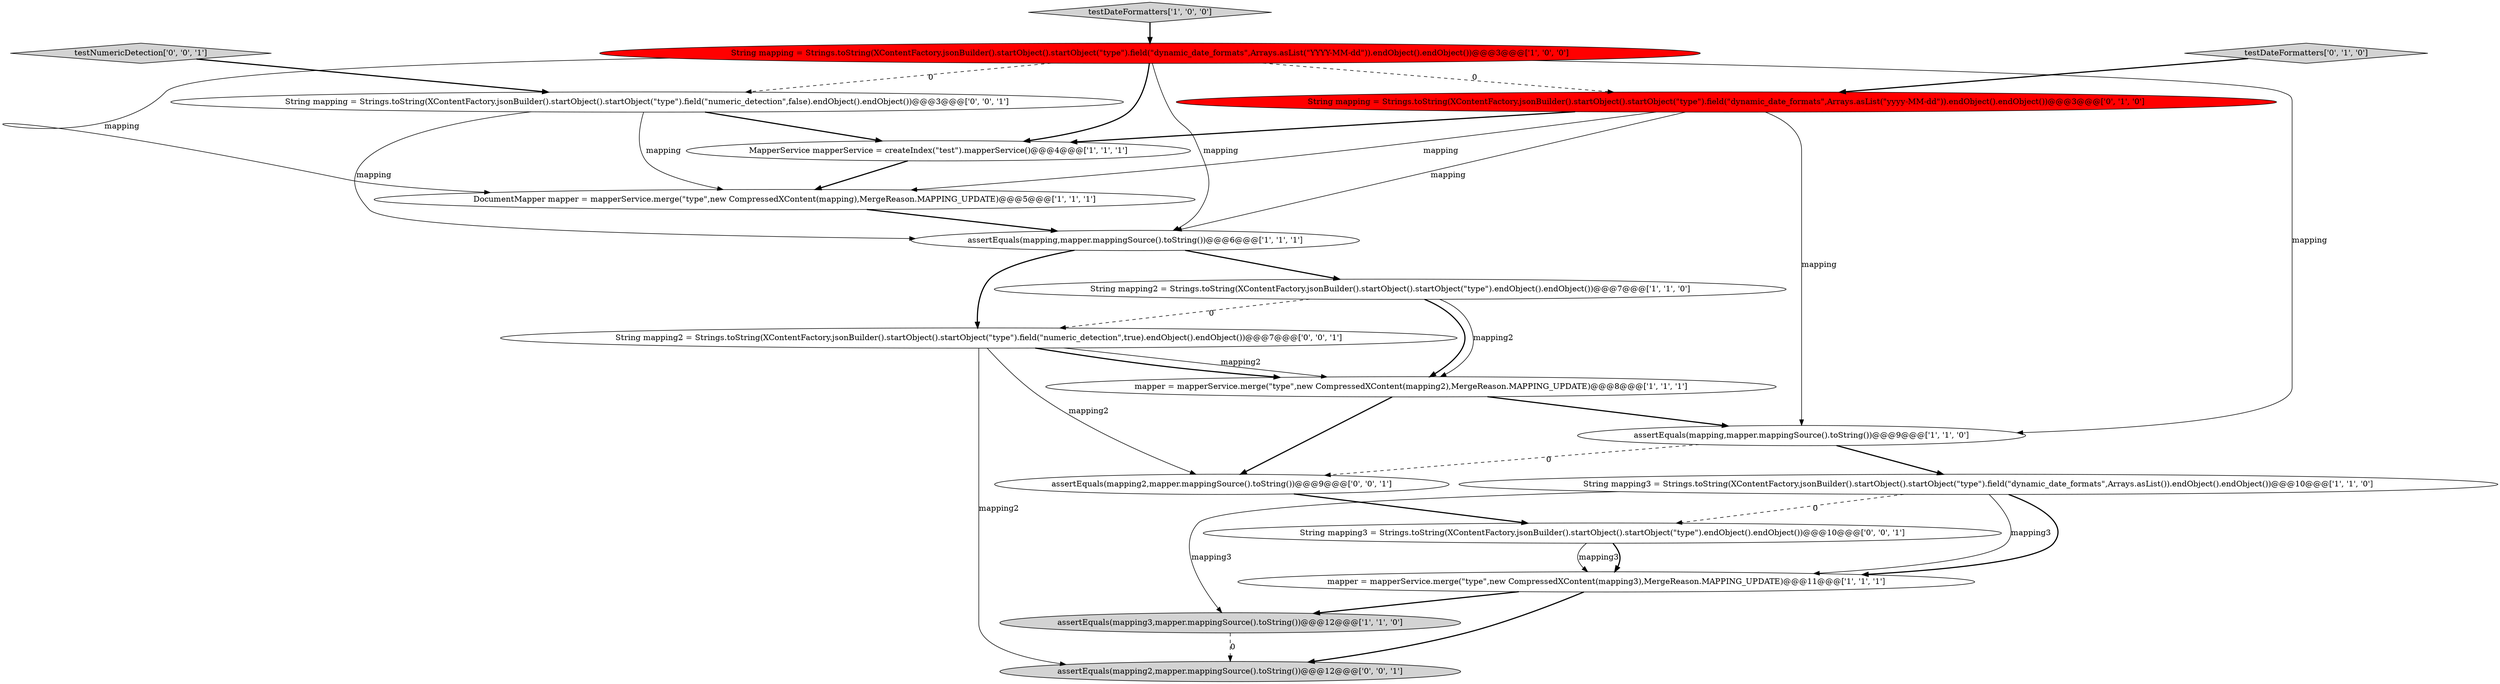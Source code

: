 digraph {
4 [style = filled, label = "testDateFormatters['1', '0', '0']", fillcolor = lightgray, shape = diamond image = "AAA0AAABBB1BBB"];
17 [style = filled, label = "String mapping = Strings.toString(XContentFactory.jsonBuilder().startObject().startObject(\"type\").field(\"numeric_detection\",false).endObject().endObject())@@@3@@@['0', '0', '1']", fillcolor = white, shape = ellipse image = "AAA0AAABBB3BBB"];
12 [style = filled, label = "String mapping = Strings.toString(XContentFactory.jsonBuilder().startObject().startObject(\"type\").field(\"dynamic_date_formats\",Arrays.asList(\"yyyy-MM-dd\")).endObject().endObject())@@@3@@@['0', '1', '0']", fillcolor = red, shape = ellipse image = "AAA1AAABBB2BBB"];
1 [style = filled, label = "assertEquals(mapping,mapper.mappingSource().toString())@@@9@@@['1', '1', '0']", fillcolor = white, shape = ellipse image = "AAA0AAABBB1BBB"];
18 [style = filled, label = "assertEquals(mapping2,mapper.mappingSource().toString())@@@12@@@['0', '0', '1']", fillcolor = lightgray, shape = ellipse image = "AAA0AAABBB3BBB"];
3 [style = filled, label = "assertEquals(mapping3,mapper.mappingSource().toString())@@@12@@@['1', '1', '0']", fillcolor = lightgray, shape = ellipse image = "AAA0AAABBB1BBB"];
2 [style = filled, label = "mapper = mapperService.merge(\"type\",new CompressedXContent(mapping3),MergeReason.MAPPING_UPDATE)@@@11@@@['1', '1', '1']", fillcolor = white, shape = ellipse image = "AAA0AAABBB1BBB"];
6 [style = filled, label = "String mapping = Strings.toString(XContentFactory.jsonBuilder().startObject().startObject(\"type\").field(\"dynamic_date_formats\",Arrays.asList(\"YYYY-MM-dd\")).endObject().endObject())@@@3@@@['1', '0', '0']", fillcolor = red, shape = ellipse image = "AAA1AAABBB1BBB"];
5 [style = filled, label = "String mapping2 = Strings.toString(XContentFactory.jsonBuilder().startObject().startObject(\"type\").endObject().endObject())@@@7@@@['1', '1', '0']", fillcolor = white, shape = ellipse image = "AAA0AAABBB1BBB"];
10 [style = filled, label = "String mapping3 = Strings.toString(XContentFactory.jsonBuilder().startObject().startObject(\"type\").field(\"dynamic_date_formats\",Arrays.asList()).endObject().endObject())@@@10@@@['1', '1', '0']", fillcolor = white, shape = ellipse image = "AAA0AAABBB1BBB"];
11 [style = filled, label = "testDateFormatters['0', '1', '0']", fillcolor = lightgray, shape = diamond image = "AAA0AAABBB2BBB"];
15 [style = filled, label = "assertEquals(mapping2,mapper.mappingSource().toString())@@@9@@@['0', '0', '1']", fillcolor = white, shape = ellipse image = "AAA0AAABBB3BBB"];
16 [style = filled, label = "String mapping3 = Strings.toString(XContentFactory.jsonBuilder().startObject().startObject(\"type\").endObject().endObject())@@@10@@@['0', '0', '1']", fillcolor = white, shape = ellipse image = "AAA0AAABBB3BBB"];
7 [style = filled, label = "DocumentMapper mapper = mapperService.merge(\"type\",new CompressedXContent(mapping),MergeReason.MAPPING_UPDATE)@@@5@@@['1', '1', '1']", fillcolor = white, shape = ellipse image = "AAA0AAABBB1BBB"];
13 [style = filled, label = "testNumericDetection['0', '0', '1']", fillcolor = lightgray, shape = diamond image = "AAA0AAABBB3BBB"];
0 [style = filled, label = "MapperService mapperService = createIndex(\"test\").mapperService()@@@4@@@['1', '1', '1']", fillcolor = white, shape = ellipse image = "AAA0AAABBB1BBB"];
8 [style = filled, label = "mapper = mapperService.merge(\"type\",new CompressedXContent(mapping2),MergeReason.MAPPING_UPDATE)@@@8@@@['1', '1', '1']", fillcolor = white, shape = ellipse image = "AAA0AAABBB1BBB"];
14 [style = filled, label = "String mapping2 = Strings.toString(XContentFactory.jsonBuilder().startObject().startObject(\"type\").field(\"numeric_detection\",true).endObject().endObject())@@@7@@@['0', '0', '1']", fillcolor = white, shape = ellipse image = "AAA0AAABBB3BBB"];
9 [style = filled, label = "assertEquals(mapping,mapper.mappingSource().toString())@@@6@@@['1', '1', '1']", fillcolor = white, shape = ellipse image = "AAA0AAABBB1BBB"];
12->1 [style = solid, label="mapping"];
5->8 [style = bold, label=""];
5->14 [style = dashed, label="0"];
8->15 [style = bold, label=""];
6->7 [style = solid, label="mapping"];
14->18 [style = solid, label="mapping2"];
4->6 [style = bold, label=""];
10->3 [style = solid, label="mapping3"];
1->15 [style = dashed, label="0"];
3->18 [style = dashed, label="0"];
2->3 [style = bold, label=""];
12->7 [style = solid, label="mapping"];
16->2 [style = solid, label="mapping3"];
2->18 [style = bold, label=""];
17->7 [style = solid, label="mapping"];
11->12 [style = bold, label=""];
6->0 [style = bold, label=""];
6->17 [style = dashed, label="0"];
14->15 [style = solid, label="mapping2"];
16->2 [style = bold, label=""];
15->16 [style = bold, label=""];
12->0 [style = bold, label=""];
12->9 [style = solid, label="mapping"];
5->8 [style = solid, label="mapping2"];
6->1 [style = solid, label="mapping"];
0->7 [style = bold, label=""];
6->12 [style = dashed, label="0"];
7->9 [style = bold, label=""];
8->1 [style = bold, label=""];
6->9 [style = solid, label="mapping"];
13->17 [style = bold, label=""];
14->8 [style = solid, label="mapping2"];
17->0 [style = bold, label=""];
10->2 [style = solid, label="mapping3"];
9->14 [style = bold, label=""];
9->5 [style = bold, label=""];
10->2 [style = bold, label=""];
14->8 [style = bold, label=""];
10->16 [style = dashed, label="0"];
17->9 [style = solid, label="mapping"];
1->10 [style = bold, label=""];
}
